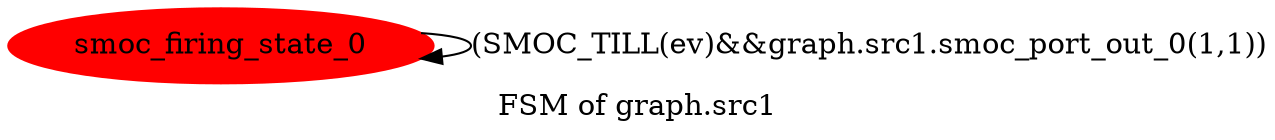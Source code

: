 digraph G {
graph [label="FSM of graph.src1"]
0[color="red" label="smoc_firing_state_0" style="filled"];
0->0 [label="(SMOC_TILL(ev)&&graph.src1.smoc_port_out_0(1,1))"];
}
digraph G {
graph [label="FSM of graph.src2"]
0[color="red" label="smoc_firing_state_1" style="filled"];
0->0 [label="(SMOC_TILL(ev)&&graph.src2.smoc_port_out_0(1,1))"];
}
digraph G {
graph [label="FSM of graph.src3"]
0[color="red" label="smoc_firing_state_2" style="filled"];
0->0 [label="(SMOC_TILL(ev)&&graph.src3.smoc_port_out_0(1,1))"];
}
digraph G {
graph [label="FSM of graph.snk"]
0[color="red" label="smoc_firing_state_3" style="filled"];
1[label="smoc_firing_state_4"];
0->0 [label="(((graph.snk.smoc_port_in_0(1,1)&&graph.snk.smoc_port_in_1(1,1))&&graph.snk.smoc_port_in_2(1,1))&&(SMOC_VAR(this->iter)>0))"];
0->1 [label="(SMOC_VAR(this->iter)==0)"];
}
